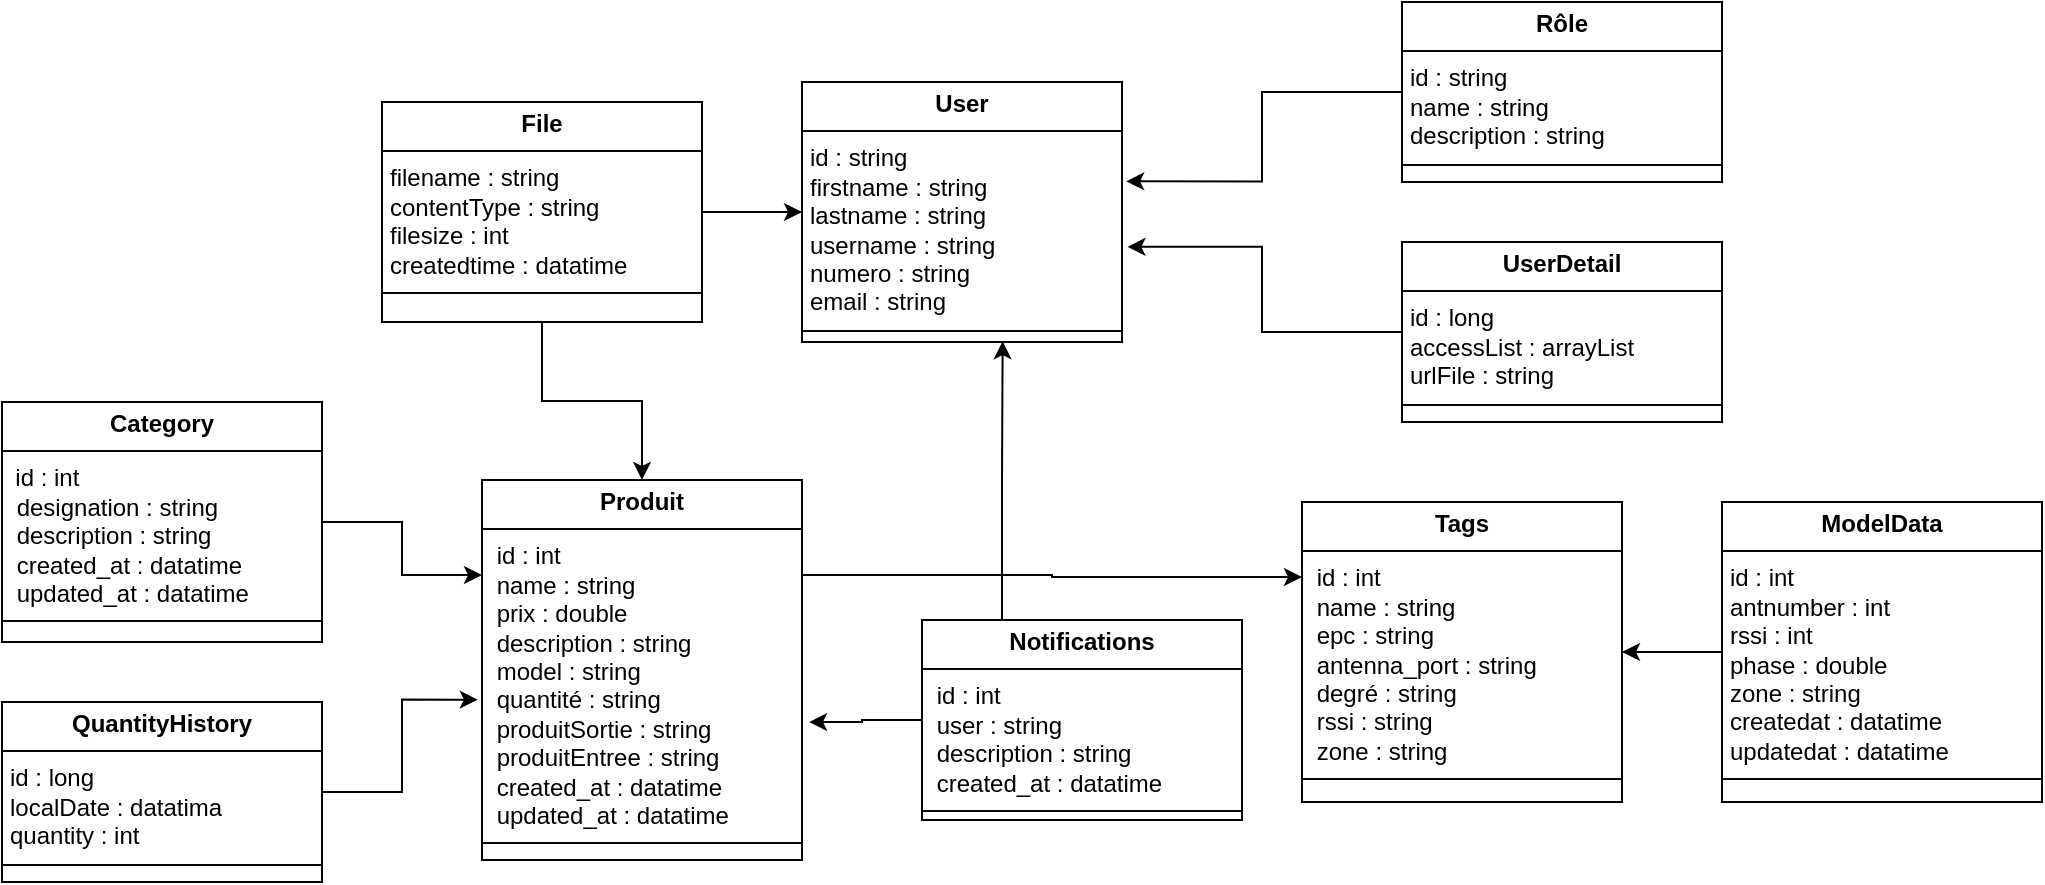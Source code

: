 <mxfile version="24.7.10">
  <diagram name="Page-1" id="ZN2dVeTh4lfgIJIypVZR">
    <mxGraphModel dx="1050" dy="574" grid="1" gridSize="10" guides="1" tooltips="1" connect="1" arrows="1" fold="1" page="1" pageScale="1" pageWidth="1169" pageHeight="827" math="0" shadow="0">
      <root>
        <mxCell id="0" />
        <mxCell id="1" parent="0" />
        <mxCell id="9a9L5RMRtBX50-9WJfE3-5" style="edgeStyle=orthogonalEdgeStyle;rounded=0;orthogonalLoop=1;jettySize=auto;html=1;exitX=1;exitY=0.5;exitDx=0;exitDy=0;entryX=0;entryY=0.25;entryDx=0;entryDy=0;" edge="1" parent="1" source="ByH9lZQZ1t5rY0JNTFcC-10" target="ByH9lZQZ1t5rY0JNTFcC-18">
          <mxGeometry relative="1" as="geometry" />
        </mxCell>
        <mxCell id="ByH9lZQZ1t5rY0JNTFcC-10" value="&lt;p style=&quot;margin:0px;margin-top:4px;text-align:center;&quot;&gt;&lt;b&gt;Category&lt;/b&gt;&lt;br&gt;&lt;/p&gt;&lt;hr size=&quot;1&quot; style=&quot;border-style:solid;&quot;&gt;&amp;nbsp; id : int&lt;br&gt;&lt;p style=&quot;margin:0px;margin-left:4px;&quot;&gt;&amp;nbsp;designation : string&lt;/p&gt;&lt;p style=&quot;margin:0px;margin-left:4px;&quot;&gt;&amp;nbsp;description : string&lt;/p&gt;&lt;p style=&quot;margin: 0px 0px 0px 4px;&quot;&gt;&amp;nbsp;created_at :&amp;nbsp;&lt;span style=&quot;background-color: initial;&quot;&gt;datatime&lt;/span&gt;&lt;br&gt;&lt;/p&gt;&lt;p style=&quot;margin: 0px 0px 0px 4px;&quot;&gt;&amp;nbsp;updated&lt;span style=&quot;background-color: initial;&quot;&gt;_at :&amp;nbsp;&lt;/span&gt;&lt;span style=&quot;background-color: initial;&quot;&gt;datatime&lt;/span&gt;&lt;/p&gt;&lt;hr size=&quot;1&quot; style=&quot;border-style:solid;&quot;&gt;&lt;p style=&quot;margin:0px;margin-left:4px;&quot;&gt;&lt;br&gt;&lt;/p&gt;" style="verticalAlign=top;align=left;overflow=fill;html=1;whiteSpace=wrap;" parent="1" vertex="1">
          <mxGeometry x="140" y="280" width="160" height="120" as="geometry" />
        </mxCell>
        <mxCell id="ByH9lZQZ1t5rY0JNTFcC-11" value="&lt;p style=&quot;margin:0px;margin-top:4px;text-align:center;&quot;&gt;&lt;b&gt;Notifications&lt;/b&gt;&lt;/p&gt;&lt;hr size=&quot;1&quot; style=&quot;border-style:solid;&quot;&gt;&lt;p style=&quot;margin:0px;margin-left:4px;&quot;&gt;&amp;nbsp;id : int&lt;br&gt;&lt;/p&gt;&lt;p style=&quot;margin:0px;margin-left:4px;&quot;&gt;&amp;nbsp;user : string&lt;br&gt;&lt;/p&gt;&lt;p style=&quot;margin:0px;margin-left:4px;&quot;&gt;&amp;nbsp;description : string&lt;br&gt;&lt;/p&gt;&lt;p style=&quot;margin:0px;margin-left:4px;&quot;&gt;&amp;nbsp;&lt;span style=&quot;background-color: initial;&quot;&gt;created_at&lt;/span&gt;&lt;span style=&quot;background-color: initial;&quot;&gt;&amp;nbsp;: datatime&lt;/span&gt;&lt;/p&gt;&lt;hr size=&quot;1&quot; style=&quot;border-style:solid;&quot;&gt;&lt;p style=&quot;margin:0px;margin-left:4px;&quot;&gt;&lt;br&gt;&lt;/p&gt;" style="verticalAlign=top;align=left;overflow=fill;html=1;whiteSpace=wrap;" parent="1" vertex="1">
          <mxGeometry x="600" y="389" width="160" height="100" as="geometry" />
        </mxCell>
        <mxCell id="9a9L5RMRtBX50-9WJfE3-7" style="edgeStyle=orthogonalEdgeStyle;rounded=0;orthogonalLoop=1;jettySize=auto;html=1;exitX=0;exitY=0.5;exitDx=0;exitDy=0;entryX=1;entryY=0.5;entryDx=0;entryDy=0;" edge="1" parent="1" source="ByH9lZQZ1t5rY0JNTFcC-13" target="ByH9lZQZ1t5rY0JNTFcC-17">
          <mxGeometry relative="1" as="geometry" />
        </mxCell>
        <mxCell id="ByH9lZQZ1t5rY0JNTFcC-13" value="&lt;p style=&quot;margin:0px;margin-top:4px;text-align:center;&quot;&gt;&lt;b&gt;ModelData&lt;/b&gt;&lt;/p&gt;&lt;hr size=&quot;1&quot; style=&quot;border-style:solid;&quot;&gt;&lt;p style=&quot;margin:0px;margin-left:4px;&quot;&gt;id : int&lt;/p&gt;&lt;p style=&quot;margin:0px;margin-left:4px;&quot;&gt;antnumber : int&lt;/p&gt;&lt;p style=&quot;margin:0px;margin-left:4px;&quot;&gt;rssi : int&lt;/p&gt;&lt;p style=&quot;margin:0px;margin-left:4px;&quot;&gt;phase : double&lt;/p&gt;&lt;p style=&quot;margin:0px;margin-left:4px;&quot;&gt;zone : string&lt;/p&gt;&lt;p style=&quot;margin:0px;margin-left:4px;&quot;&gt;createdat : datatime&lt;/p&gt;&lt;p style=&quot;margin:0px;margin-left:4px;&quot;&gt;updatedat : datatime&lt;/p&gt;&lt;hr size=&quot;1&quot; style=&quot;border-style:solid;&quot;&gt;&lt;p style=&quot;margin:0px;margin-left:4px;&quot;&gt;&lt;br&gt;&lt;/p&gt;" style="verticalAlign=top;align=left;overflow=fill;html=1;whiteSpace=wrap;" parent="1" vertex="1">
          <mxGeometry x="1000" y="330" width="160" height="150" as="geometry" />
        </mxCell>
        <mxCell id="9a9L5RMRtBX50-9WJfE3-3" style="edgeStyle=orthogonalEdgeStyle;rounded=0;orthogonalLoop=1;jettySize=auto;html=1;exitX=1;exitY=0.5;exitDx=0;exitDy=0;entryX=0;entryY=0.5;entryDx=0;entryDy=0;" edge="1" parent="1" source="ByH9lZQZ1t5rY0JNTFcC-14" target="ByH9lZQZ1t5rY0JNTFcC-20">
          <mxGeometry relative="1" as="geometry" />
        </mxCell>
        <mxCell id="9a9L5RMRtBX50-9WJfE3-4" style="edgeStyle=orthogonalEdgeStyle;rounded=0;orthogonalLoop=1;jettySize=auto;html=1;exitX=0.5;exitY=1;exitDx=0;exitDy=0;entryX=0.5;entryY=0;entryDx=0;entryDy=0;" edge="1" parent="1" source="ByH9lZQZ1t5rY0JNTFcC-14" target="ByH9lZQZ1t5rY0JNTFcC-18">
          <mxGeometry relative="1" as="geometry" />
        </mxCell>
        <mxCell id="ByH9lZQZ1t5rY0JNTFcC-14" value="&lt;p style=&quot;margin:0px;margin-top:4px;text-align:center;&quot;&gt;&lt;b&gt;File&lt;/b&gt;&lt;/p&gt;&lt;hr size=&quot;1&quot; style=&quot;border-style:solid;&quot;&gt;&lt;p style=&quot;margin:0px;margin-left:4px;&quot;&gt;filename : string&lt;/p&gt;&lt;p style=&quot;margin:0px;margin-left:4px;&quot;&gt;contentType : string&lt;/p&gt;&lt;p style=&quot;margin:0px;margin-left:4px;&quot;&gt;filesize : int&lt;/p&gt;&lt;p style=&quot;margin:0px;margin-left:4px;&quot;&gt;createdtime : datatime&lt;/p&gt;&lt;hr size=&quot;1&quot; style=&quot;border-style:solid;&quot;&gt;&lt;p style=&quot;margin:0px;margin-left:4px;&quot;&gt;&lt;br&gt;&lt;/p&gt;&lt;p style=&quot;margin:0px;margin-left:4px;&quot;&gt;&lt;br&gt;&lt;/p&gt;&lt;p style=&quot;margin:0px;margin-left:4px;&quot;&gt;&lt;br&gt;&lt;/p&gt;&lt;p style=&quot;margin:0px;margin-left:4px;&quot;&gt;&lt;br&gt;&lt;/p&gt;" style="verticalAlign=top;align=left;overflow=fill;html=1;whiteSpace=wrap;" parent="1" vertex="1">
          <mxGeometry x="330" y="130" width="160" height="110" as="geometry" />
        </mxCell>
        <mxCell id="ByH9lZQZ1t5rY0JNTFcC-15" value="&lt;p style=&quot;margin:0px;margin-top:4px;text-align:center;&quot;&gt;&lt;b&gt;UserDetail&lt;/b&gt;&lt;/p&gt;&lt;hr size=&quot;1&quot; style=&quot;border-style:solid;&quot;&gt;&lt;p style=&quot;margin:0px;margin-left:4px;&quot;&gt;id : long&lt;/p&gt;&lt;p style=&quot;margin:0px;margin-left:4px;&quot;&gt;accessList : arrayList&lt;/p&gt;&lt;p style=&quot;margin:0px;margin-left:4px;&quot;&gt;urlFile : string&lt;/p&gt;&lt;hr size=&quot;1&quot; style=&quot;border-style:solid;&quot;&gt;&lt;p style=&quot;margin:0px;margin-left:4px;&quot;&gt;&lt;br&gt;&lt;/p&gt;" style="verticalAlign=top;align=left;overflow=fill;html=1;whiteSpace=wrap;" parent="1" vertex="1">
          <mxGeometry x="840" y="200" width="160" height="90" as="geometry" />
        </mxCell>
        <mxCell id="ByH9lZQZ1t5rY0JNTFcC-16" value="&lt;p style=&quot;margin:0px;margin-top:4px;text-align:center;&quot;&gt;&lt;b&gt;QuantityHistory&lt;/b&gt;&lt;/p&gt;&lt;hr size=&quot;1&quot; style=&quot;border-style:solid;&quot;&gt;&lt;p style=&quot;margin:0px;margin-left:4px;&quot;&gt;id : long&lt;/p&gt;&lt;p style=&quot;margin:0px;margin-left:4px;&quot;&gt;localDate : datatima&lt;/p&gt;&lt;p style=&quot;margin:0px;margin-left:4px;&quot;&gt;quantity : int&lt;/p&gt;&lt;hr size=&quot;1&quot; style=&quot;border-style:solid;&quot;&gt;&lt;p style=&quot;margin:0px;margin-left:4px;&quot;&gt;&lt;br&gt;&lt;/p&gt;" style="verticalAlign=top;align=left;overflow=fill;html=1;whiteSpace=wrap;" parent="1" vertex="1">
          <mxGeometry x="140" y="430" width="160" height="90" as="geometry" />
        </mxCell>
        <mxCell id="ByH9lZQZ1t5rY0JNTFcC-17" value="&lt;p style=&quot;margin:0px;margin-top:4px;text-align:center;&quot;&gt;&lt;b&gt;Tags&lt;/b&gt;&lt;/p&gt;&lt;hr size=&quot;1&quot; style=&quot;border-style:solid;&quot;&gt;&lt;p style=&quot;margin: 0px 0px 0px 4px;&quot;&gt;&amp;nbsp;id : int&lt;/p&gt;&lt;p style=&quot;margin:0px;margin-left:4px;&quot;&gt;&amp;nbsp;name : string&lt;br&gt;&lt;/p&gt;&lt;p style=&quot;margin:0px;margin-left:4px;&quot;&gt;&amp;nbsp;epc : string&lt;br&gt;&lt;/p&gt;&lt;p style=&quot;margin:0px;margin-left:4px;&quot;&gt;&amp;nbsp;antenna_port : string&lt;br&gt;&lt;/p&gt;&lt;p style=&quot;margin:0px;margin-left:4px;&quot;&gt;&amp;nbsp;degré : string&lt;br&gt;&lt;/p&gt;&lt;p style=&quot;margin:0px;margin-left:4px;&quot;&gt;&amp;nbsp;rssi : string&lt;br&gt;&lt;/p&gt;&lt;p style=&quot;margin:0px;margin-left:4px;&quot;&gt;&amp;nbsp;zone : string&lt;br&gt;&lt;/p&gt;&lt;hr size=&quot;1&quot; style=&quot;border-style:solid;&quot;&gt;&lt;p style=&quot;margin:0px;margin-left:4px;&quot;&gt;&lt;br&gt;&lt;/p&gt;" style="verticalAlign=top;align=left;overflow=fill;html=1;whiteSpace=wrap;" parent="1" vertex="1">
          <mxGeometry x="790" y="330" width="160" height="150" as="geometry" />
        </mxCell>
        <mxCell id="9a9L5RMRtBX50-9WJfE3-13" style="edgeStyle=orthogonalEdgeStyle;rounded=0;orthogonalLoop=1;jettySize=auto;html=1;exitX=1;exitY=0.25;exitDx=0;exitDy=0;entryX=0;entryY=0.25;entryDx=0;entryDy=0;" edge="1" parent="1" source="ByH9lZQZ1t5rY0JNTFcC-18" target="ByH9lZQZ1t5rY0JNTFcC-17">
          <mxGeometry relative="1" as="geometry" />
        </mxCell>
        <mxCell id="ByH9lZQZ1t5rY0JNTFcC-18" value="&lt;p style=&quot;margin:0px;margin-top:4px;text-align:center;&quot;&gt;&lt;b&gt;Produit&lt;/b&gt;&lt;/p&gt;&lt;hr size=&quot;1&quot; style=&quot;border-style:solid;&quot;&gt;&lt;p style=&quot;margin:0px;margin-left:4px;&quot;&gt;&amp;nbsp;id : int&lt;br&gt;&lt;/p&gt;&lt;p style=&quot;margin:0px;margin-left:4px;&quot;&gt;&amp;nbsp;name : string&lt;/p&gt;&lt;p style=&quot;margin:0px;margin-left:4px;&quot;&gt;&amp;nbsp;prix : double&lt;br&gt;&lt;/p&gt;&lt;p style=&quot;margin:0px;margin-left:4px;&quot;&gt;&amp;nbsp;description : string&lt;br&gt;&lt;/p&gt;&lt;p style=&quot;margin:0px;margin-left:4px;&quot;&gt;&amp;nbsp;model : string&lt;br&gt;&lt;/p&gt;&lt;p style=&quot;margin:0px;margin-left:4px;&quot;&gt;&amp;nbsp;quantité : string&lt;br&gt;&lt;/p&gt;&lt;p style=&quot;margin:0px;margin-left:4px;&quot;&gt;&amp;nbsp;produitSortie : string&lt;br&gt;&lt;/p&gt;&lt;p style=&quot;margin:0px;margin-left:4px;&quot;&gt;&amp;nbsp;produitEntree : string&lt;br&gt;&lt;/p&gt;&lt;p style=&quot;margin:0px;margin-left:4px;&quot;&gt;&amp;nbsp;created_at :&amp;nbsp;&lt;span style=&quot;background-color: initial;&quot;&gt;datatime&lt;/span&gt;&lt;br&gt;&lt;/p&gt;&lt;p style=&quot;margin:0px;margin-left:4px;&quot;&gt;&amp;nbsp;updated&lt;span style=&quot;background-color: initial;&quot;&gt;_at :&amp;nbsp;&lt;/span&gt;&lt;span style=&quot;background-color: initial;&quot;&gt;datatime&lt;/span&gt;&lt;/p&gt;&lt;hr size=&quot;1&quot; style=&quot;border-style:solid;&quot;&gt;&lt;p style=&quot;margin:0px;margin-left:4px;&quot;&gt;&lt;br&gt;&lt;/p&gt;" style="verticalAlign=top;align=left;overflow=fill;html=1;whiteSpace=wrap;" parent="1" vertex="1">
          <mxGeometry x="380" y="319" width="160" height="190" as="geometry" />
        </mxCell>
        <mxCell id="ByH9lZQZ1t5rY0JNTFcC-19" value="&lt;p style=&quot;margin:0px;margin-top:4px;text-align:center;&quot;&gt;&lt;b&gt;Rôle&lt;/b&gt;&lt;/p&gt;&lt;hr size=&quot;1&quot; style=&quot;border-style:solid;&quot;&gt;&lt;p style=&quot;margin:0px;margin-left:4px;&quot;&gt;&lt;span style=&quot;background-color: initial;&quot;&gt;id : string&lt;/span&gt;&lt;/p&gt;&lt;p style=&quot;margin:0px;margin-left:4px;&quot;&gt;name : string&lt;/p&gt;&lt;p style=&quot;margin:0px;margin-left:4px;&quot;&gt;description : string&lt;/p&gt;&lt;hr size=&quot;1&quot; style=&quot;border-style:solid;&quot;&gt;&lt;p style=&quot;margin:0px;margin-left:4px;&quot;&gt;&lt;br&gt;&lt;/p&gt;" style="verticalAlign=top;align=left;overflow=fill;html=1;whiteSpace=wrap;" parent="1" vertex="1">
          <mxGeometry x="840" y="80" width="160" height="90" as="geometry" />
        </mxCell>
        <mxCell id="ByH9lZQZ1t5rY0JNTFcC-20" value="&lt;p style=&quot;margin:0px;margin-top:4px;text-align:center;&quot;&gt;&lt;b&gt;User&lt;/b&gt;&lt;/p&gt;&lt;hr size=&quot;1&quot; style=&quot;border-style:solid;&quot;&gt;&lt;p style=&quot;margin:0px;margin-left:4px;&quot;&gt;id : string&lt;br&gt;&lt;/p&gt;&lt;p style=&quot;margin:0px;margin-left:4px;&quot;&gt;firstname : string&lt;/p&gt;&lt;p style=&quot;margin:0px;margin-left:4px;&quot;&gt;lastname : string&lt;br&gt;&lt;/p&gt;&lt;p style=&quot;margin:0px;margin-left:4px;&quot;&gt;username : string&lt;br&gt;&lt;/p&gt;&lt;p style=&quot;margin:0px;margin-left:4px;&quot;&gt;numero : string&lt;/p&gt;&lt;p style=&quot;margin:0px;margin-left:4px;&quot;&gt;email : string&lt;br&gt;&lt;/p&gt;&lt;hr size=&quot;1&quot; style=&quot;border-style:solid;&quot;&gt;&lt;p style=&quot;margin:0px;margin-left:4px;&quot;&gt;&lt;br&gt;&lt;/p&gt;" style="verticalAlign=top;align=left;overflow=fill;html=1;whiteSpace=wrap;" parent="1" vertex="1">
          <mxGeometry x="540" y="120" width="160" height="130" as="geometry" />
        </mxCell>
        <mxCell id="9a9L5RMRtBX50-9WJfE3-1" style="edgeStyle=orthogonalEdgeStyle;rounded=0;orthogonalLoop=1;jettySize=auto;html=1;exitX=0;exitY=0.5;exitDx=0;exitDy=0;entryX=1.013;entryY=0.382;entryDx=0;entryDy=0;entryPerimeter=0;" edge="1" parent="1" source="ByH9lZQZ1t5rY0JNTFcC-19" target="ByH9lZQZ1t5rY0JNTFcC-20">
          <mxGeometry relative="1" as="geometry" />
        </mxCell>
        <mxCell id="9a9L5RMRtBX50-9WJfE3-2" style="edgeStyle=orthogonalEdgeStyle;rounded=0;orthogonalLoop=1;jettySize=auto;html=1;exitX=0;exitY=0.5;exitDx=0;exitDy=0;entryX=1.017;entryY=0.634;entryDx=0;entryDy=0;entryPerimeter=0;" edge="1" parent="1" source="ByH9lZQZ1t5rY0JNTFcC-15" target="ByH9lZQZ1t5rY0JNTFcC-20">
          <mxGeometry relative="1" as="geometry" />
        </mxCell>
        <mxCell id="9a9L5RMRtBX50-9WJfE3-6" style="edgeStyle=orthogonalEdgeStyle;rounded=0;orthogonalLoop=1;jettySize=auto;html=1;exitX=1;exitY=0.5;exitDx=0;exitDy=0;entryX=-0.013;entryY=0.578;entryDx=0;entryDy=0;entryPerimeter=0;" edge="1" parent="1" source="ByH9lZQZ1t5rY0JNTFcC-16" target="ByH9lZQZ1t5rY0JNTFcC-18">
          <mxGeometry relative="1" as="geometry" />
        </mxCell>
        <mxCell id="9a9L5RMRtBX50-9WJfE3-14" style="edgeStyle=orthogonalEdgeStyle;rounded=0;orthogonalLoop=1;jettySize=auto;html=1;exitX=0;exitY=0.5;exitDx=0;exitDy=0;entryX=1.022;entryY=0.637;entryDx=0;entryDy=0;entryPerimeter=0;" edge="1" parent="1" source="ByH9lZQZ1t5rY0JNTFcC-11" target="ByH9lZQZ1t5rY0JNTFcC-18">
          <mxGeometry relative="1" as="geometry" />
        </mxCell>
        <mxCell id="9a9L5RMRtBX50-9WJfE3-15" style="edgeStyle=orthogonalEdgeStyle;rounded=0;orthogonalLoop=1;jettySize=auto;html=1;exitX=0.25;exitY=0;exitDx=0;exitDy=0;entryX=0.627;entryY=0.997;entryDx=0;entryDy=0;entryPerimeter=0;" edge="1" parent="1" source="ByH9lZQZ1t5rY0JNTFcC-11" target="ByH9lZQZ1t5rY0JNTFcC-20">
          <mxGeometry relative="1" as="geometry" />
        </mxCell>
      </root>
    </mxGraphModel>
  </diagram>
</mxfile>
